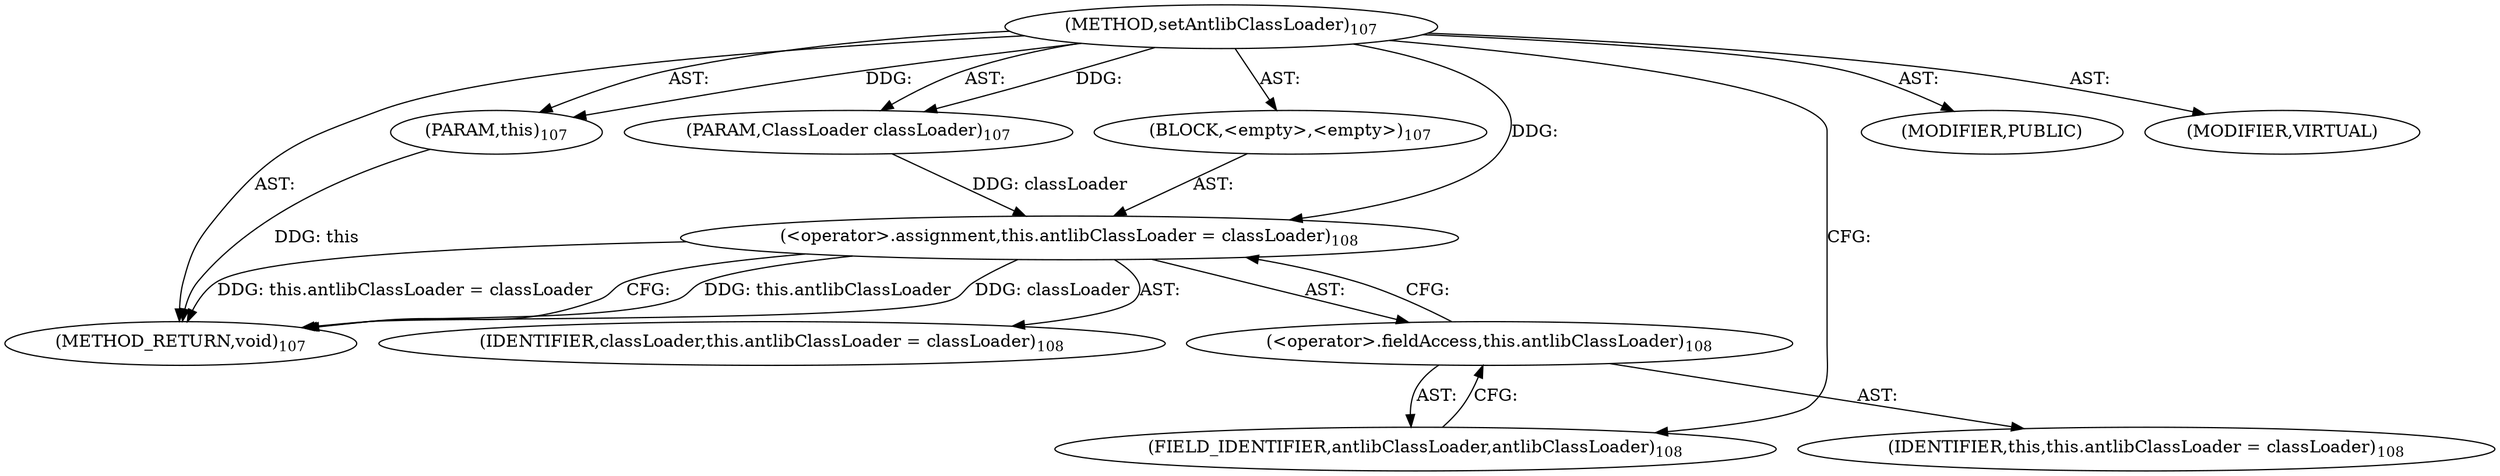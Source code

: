 digraph "setAntlibClassLoader" {  
"111669149698" [label = <(METHOD,setAntlibClassLoader)<SUB>107</SUB>> ]
"115964116993" [label = <(PARAM,this)<SUB>107</SUB>> ]
"115964116996" [label = <(PARAM,ClassLoader classLoader)<SUB>107</SUB>> ]
"25769803781" [label = <(BLOCK,&lt;empty&gt;,&lt;empty&gt;)<SUB>107</SUB>> ]
"30064771084" [label = <(&lt;operator&gt;.assignment,this.antlibClassLoader = classLoader)<SUB>108</SUB>> ]
"30064771085" [label = <(&lt;operator&gt;.fieldAccess,this.antlibClassLoader)<SUB>108</SUB>> ]
"68719476737" [label = <(IDENTIFIER,this,this.antlibClassLoader = classLoader)<SUB>108</SUB>> ]
"55834574851" [label = <(FIELD_IDENTIFIER,antlibClassLoader,antlibClassLoader)<SUB>108</SUB>> ]
"68719476748" [label = <(IDENTIFIER,classLoader,this.antlibClassLoader = classLoader)<SUB>108</SUB>> ]
"133143986182" [label = <(MODIFIER,PUBLIC)> ]
"133143986183" [label = <(MODIFIER,VIRTUAL)> ]
"128849018882" [label = <(METHOD_RETURN,void)<SUB>107</SUB>> ]
  "111669149698" -> "115964116993"  [ label = "AST: "] 
  "111669149698" -> "115964116996"  [ label = "AST: "] 
  "111669149698" -> "25769803781"  [ label = "AST: "] 
  "111669149698" -> "133143986182"  [ label = "AST: "] 
  "111669149698" -> "133143986183"  [ label = "AST: "] 
  "111669149698" -> "128849018882"  [ label = "AST: "] 
  "25769803781" -> "30064771084"  [ label = "AST: "] 
  "30064771084" -> "30064771085"  [ label = "AST: "] 
  "30064771084" -> "68719476748"  [ label = "AST: "] 
  "30064771085" -> "68719476737"  [ label = "AST: "] 
  "30064771085" -> "55834574851"  [ label = "AST: "] 
  "30064771084" -> "128849018882"  [ label = "CFG: "] 
  "30064771085" -> "30064771084"  [ label = "CFG: "] 
  "55834574851" -> "30064771085"  [ label = "CFG: "] 
  "111669149698" -> "55834574851"  [ label = "CFG: "] 
  "115964116993" -> "128849018882"  [ label = "DDG: this"] 
  "30064771084" -> "128849018882"  [ label = "DDG: this.antlibClassLoader"] 
  "30064771084" -> "128849018882"  [ label = "DDG: classLoader"] 
  "30064771084" -> "128849018882"  [ label = "DDG: this.antlibClassLoader = classLoader"] 
  "111669149698" -> "115964116993"  [ label = "DDG: "] 
  "111669149698" -> "115964116996"  [ label = "DDG: "] 
  "115964116996" -> "30064771084"  [ label = "DDG: classLoader"] 
  "111669149698" -> "30064771084"  [ label = "DDG: "] 
}
